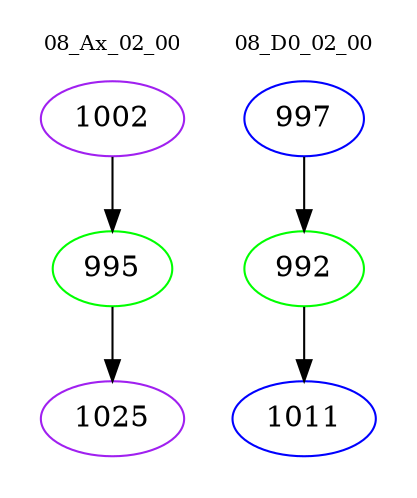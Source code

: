 digraph{
subgraph cluster_0 {
color = white
label = "08_Ax_02_00";
fontsize=10;
T0_1002 [label="1002", color="purple"]
T0_1002 -> T0_995 [color="black"]
T0_995 [label="995", color="green"]
T0_995 -> T0_1025 [color="black"]
T0_1025 [label="1025", color="purple"]
}
subgraph cluster_1 {
color = white
label = "08_D0_02_00";
fontsize=10;
T1_997 [label="997", color="blue"]
T1_997 -> T1_992 [color="black"]
T1_992 [label="992", color="green"]
T1_992 -> T1_1011 [color="black"]
T1_1011 [label="1011", color="blue"]
}
}
